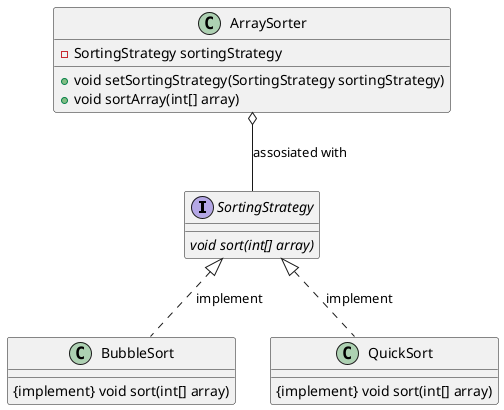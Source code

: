@startuml

interface SortingStrategy {
    {abstract} void sort(int[] array)
}

class BubbleSort {
    {implement} void sort(int[] array)
}

class QuickSort {
    {implement} void sort(int[] array)
}

class ArraySorter {
    -SortingStrategy sortingStrategy

    +void setSortingStrategy(SortingStrategy sortingStrategy)
    +void sortArray(int[] array)
}

SortingStrategy <|.. BubbleSort :implement
SortingStrategy <|.. QuickSort: implement

ArraySorter o-- SortingStrategy : assosiated with /'We can also use -->'/

@enduml
